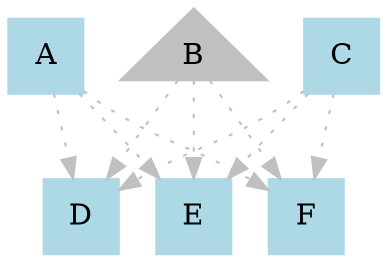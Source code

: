 digraph G {
  node [shape=square,style=filled, color=lightblue]
  edge [style=dotted, color=grey]
  {A,B,C}->{D,E,F}
  B [ shape=triangle,color=grey]
}
